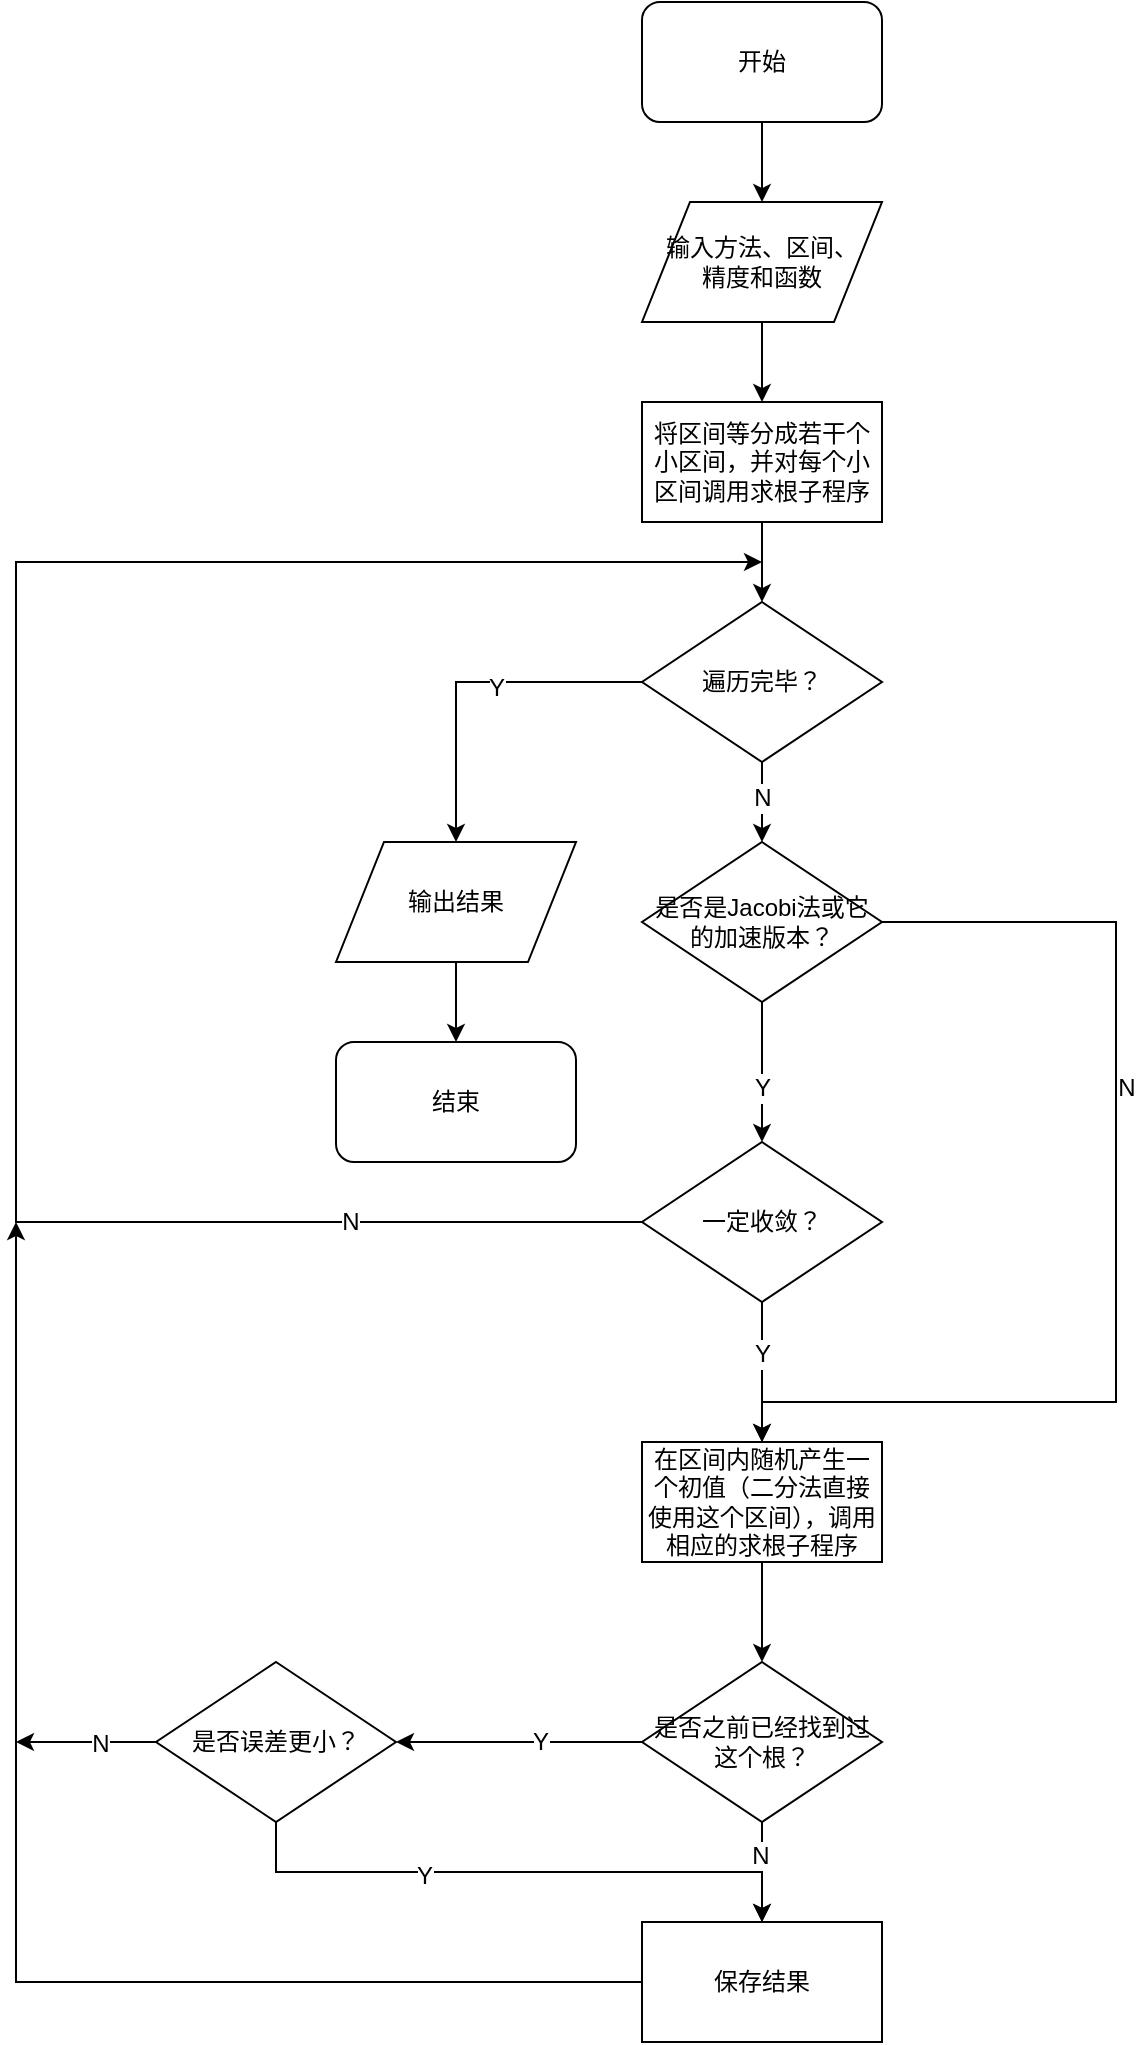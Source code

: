 <mxfile version="11.2.9" type="device" pages="1"><diagram id="sBBbZeGy8W5cYqdFSnGF" name="Page-1"><mxGraphModel dx="1024" dy="565" grid="1" gridSize="10" guides="1" tooltips="1" connect="1" arrows="1" fold="1" page="1" pageScale="1" pageWidth="827" pageHeight="1169" math="0" shadow="0"><root><mxCell id="0"/><mxCell id="1" parent="0"/><mxCell id="j_SDgPcIhOdv-on2jdpI-6" style="edgeStyle=orthogonalEdgeStyle;rounded=0;orthogonalLoop=1;jettySize=auto;html=1;exitX=0.5;exitY=1;exitDx=0;exitDy=0;entryX=0.5;entryY=0;entryDx=0;entryDy=0;" edge="1" parent="1" source="j_SDgPcIhOdv-on2jdpI-1" target="j_SDgPcIhOdv-on2jdpI-3"><mxGeometry relative="1" as="geometry"/></mxCell><mxCell id="j_SDgPcIhOdv-on2jdpI-1" value="开始" style="rounded=1;whiteSpace=wrap;html=1;" vertex="1" parent="1"><mxGeometry x="353" y="60" width="120" height="60" as="geometry"/></mxCell><mxCell id="j_SDgPcIhOdv-on2jdpI-7" style="edgeStyle=orthogonalEdgeStyle;rounded=0;orthogonalLoop=1;jettySize=auto;html=1;exitX=0.5;exitY=1;exitDx=0;exitDy=0;entryX=0.5;entryY=0;entryDx=0;entryDy=0;" edge="1" parent="1" source="j_SDgPcIhOdv-on2jdpI-3" target="j_SDgPcIhOdv-on2jdpI-4"><mxGeometry relative="1" as="geometry"/></mxCell><mxCell id="j_SDgPcIhOdv-on2jdpI-3" value="输入方法、区间、&lt;br&gt;精度和函数" style="shape=parallelogram;perimeter=parallelogramPerimeter;whiteSpace=wrap;html=1;" vertex="1" parent="1"><mxGeometry x="353" y="160" width="120" height="60" as="geometry"/></mxCell><mxCell id="j_SDgPcIhOdv-on2jdpI-9" style="edgeStyle=orthogonalEdgeStyle;rounded=0;orthogonalLoop=1;jettySize=auto;html=1;exitX=0.5;exitY=1;exitDx=0;exitDy=0;entryX=0.5;entryY=0;entryDx=0;entryDy=0;" edge="1" parent="1" source="j_SDgPcIhOdv-on2jdpI-4" target="j_SDgPcIhOdv-on2jdpI-5"><mxGeometry relative="1" as="geometry"/></mxCell><mxCell id="j_SDgPcIhOdv-on2jdpI-4" value="将区间等分成若干个小区间，并对每个小区间调用求根子程序" style="rounded=0;whiteSpace=wrap;html=1;" vertex="1" parent="1"><mxGeometry x="353" y="260" width="120" height="60" as="geometry"/></mxCell><mxCell id="j_SDgPcIhOdv-on2jdpI-14" style="edgeStyle=orthogonalEdgeStyle;rounded=0;orthogonalLoop=1;jettySize=auto;html=1;exitX=0;exitY=0.5;exitDx=0;exitDy=0;entryX=0.5;entryY=0;entryDx=0;entryDy=0;" edge="1" parent="1" source="j_SDgPcIhOdv-on2jdpI-5" target="j_SDgPcIhOdv-on2jdpI-12"><mxGeometry relative="1" as="geometry"/></mxCell><mxCell id="j_SDgPcIhOdv-on2jdpI-16" value="Y" style="text;html=1;resizable=0;points=[];align=center;verticalAlign=middle;labelBackgroundColor=#ffffff;" vertex="1" connectable="0" parent="j_SDgPcIhOdv-on2jdpI-14"><mxGeometry x="-0.151" y="3" relative="1" as="geometry"><mxPoint as="offset"/></mxGeometry></mxCell><mxCell id="j_SDgPcIhOdv-on2jdpI-18" style="edgeStyle=orthogonalEdgeStyle;rounded=0;orthogonalLoop=1;jettySize=auto;html=1;exitX=0.5;exitY=1;exitDx=0;exitDy=0;entryX=0.5;entryY=0;entryDx=0;entryDy=0;" edge="1" parent="1" source="j_SDgPcIhOdv-on2jdpI-5" target="j_SDgPcIhOdv-on2jdpI-17"><mxGeometry relative="1" as="geometry"><Array as="points"><mxPoint x="413" y="450"/><mxPoint x="413" y="450"/></Array></mxGeometry></mxCell><mxCell id="j_SDgPcIhOdv-on2jdpI-19" value="N" style="text;html=1;resizable=0;points=[];align=center;verticalAlign=middle;labelBackgroundColor=#ffffff;" vertex="1" connectable="0" parent="j_SDgPcIhOdv-on2jdpI-18"><mxGeometry x="-0.127" relative="1" as="geometry"><mxPoint as="offset"/></mxGeometry></mxCell><mxCell id="j_SDgPcIhOdv-on2jdpI-5" value="遍历完毕？" style="rhombus;whiteSpace=wrap;html=1;" vertex="1" parent="1"><mxGeometry x="353" y="360" width="120" height="80" as="geometry"/></mxCell><mxCell id="j_SDgPcIhOdv-on2jdpI-15" style="edgeStyle=orthogonalEdgeStyle;rounded=0;orthogonalLoop=1;jettySize=auto;html=1;exitX=0.5;exitY=1;exitDx=0;exitDy=0;entryX=0.5;entryY=0;entryDx=0;entryDy=0;" edge="1" parent="1" source="j_SDgPcIhOdv-on2jdpI-12" target="j_SDgPcIhOdv-on2jdpI-13"><mxGeometry relative="1" as="geometry"/></mxCell><mxCell id="j_SDgPcIhOdv-on2jdpI-12" value="输出结果" style="shape=parallelogram;perimeter=parallelogramPerimeter;whiteSpace=wrap;html=1;" vertex="1" parent="1"><mxGeometry x="200" y="480" width="120" height="60" as="geometry"/></mxCell><mxCell id="j_SDgPcIhOdv-on2jdpI-13" value="结束" style="rounded=1;whiteSpace=wrap;html=1;" vertex="1" parent="1"><mxGeometry x="200" y="580" width="120" height="60" as="geometry"/></mxCell><mxCell id="j_SDgPcIhOdv-on2jdpI-21" style="edgeStyle=orthogonalEdgeStyle;rounded=0;orthogonalLoop=1;jettySize=auto;html=1;exitX=0.5;exitY=1;exitDx=0;exitDy=0;entryX=0.5;entryY=0;entryDx=0;entryDy=0;" edge="1" parent="1" source="j_SDgPcIhOdv-on2jdpI-17" target="j_SDgPcIhOdv-on2jdpI-20"><mxGeometry relative="1" as="geometry"/></mxCell><mxCell id="j_SDgPcIhOdv-on2jdpI-22" value="Y" style="text;html=1;resizable=0;points=[];align=center;verticalAlign=middle;labelBackgroundColor=#ffffff;" vertex="1" connectable="0" parent="j_SDgPcIhOdv-on2jdpI-21"><mxGeometry x="0.224" relative="1" as="geometry"><mxPoint as="offset"/></mxGeometry></mxCell><mxCell id="j_SDgPcIhOdv-on2jdpI-44" style="edgeStyle=orthogonalEdgeStyle;rounded=0;orthogonalLoop=1;jettySize=auto;html=1;exitX=1;exitY=0.5;exitDx=0;exitDy=0;entryX=0.5;entryY=0;entryDx=0;entryDy=0;" edge="1" parent="1" source="j_SDgPcIhOdv-on2jdpI-17" target="j_SDgPcIhOdv-on2jdpI-23"><mxGeometry relative="1" as="geometry"><Array as="points"><mxPoint x="590" y="520"/><mxPoint x="590" y="760"/><mxPoint x="413" y="760"/></Array></mxGeometry></mxCell><mxCell id="j_SDgPcIhOdv-on2jdpI-45" value="N" style="text;html=1;resizable=0;points=[];align=center;verticalAlign=middle;labelBackgroundColor=#ffffff;" vertex="1" connectable="0" parent="j_SDgPcIhOdv-on2jdpI-44"><mxGeometry x="-0.281" y="5" relative="1" as="geometry"><mxPoint y="1" as="offset"/></mxGeometry></mxCell><mxCell id="j_SDgPcIhOdv-on2jdpI-17" value="是否是Jacobi法或它的加速版本？" style="rhombus;whiteSpace=wrap;html=1;" vertex="1" parent="1"><mxGeometry x="353" y="480" width="120" height="80" as="geometry"/></mxCell><mxCell id="j_SDgPcIhOdv-on2jdpI-24" style="edgeStyle=orthogonalEdgeStyle;rounded=0;orthogonalLoop=1;jettySize=auto;html=1;exitX=0.5;exitY=1;exitDx=0;exitDy=0;" edge="1" parent="1" source="j_SDgPcIhOdv-on2jdpI-20" target="j_SDgPcIhOdv-on2jdpI-23"><mxGeometry relative="1" as="geometry"/></mxCell><mxCell id="j_SDgPcIhOdv-on2jdpI-25" value="Y" style="text;html=1;resizable=0;points=[];align=center;verticalAlign=middle;labelBackgroundColor=#ffffff;" vertex="1" connectable="0" parent="j_SDgPcIhOdv-on2jdpI-24"><mxGeometry x="-0.275" relative="1" as="geometry"><mxPoint as="offset"/></mxGeometry></mxCell><mxCell id="j_SDgPcIhOdv-on2jdpI-26" style="edgeStyle=orthogonalEdgeStyle;rounded=0;orthogonalLoop=1;jettySize=auto;html=1;exitX=0;exitY=0.5;exitDx=0;exitDy=0;" edge="1" parent="1" source="j_SDgPcIhOdv-on2jdpI-20"><mxGeometry relative="1" as="geometry"><mxPoint x="413" y="340" as="targetPoint"/><Array as="points"><mxPoint x="40" y="670"/><mxPoint x="40" y="340"/></Array></mxGeometry></mxCell><mxCell id="j_SDgPcIhOdv-on2jdpI-43" value="N" style="text;html=1;resizable=0;points=[];align=center;verticalAlign=middle;labelBackgroundColor=#ffffff;" vertex="1" connectable="0" parent="j_SDgPcIhOdv-on2jdpI-26"><mxGeometry x="-0.712" relative="1" as="geometry"><mxPoint as="offset"/></mxGeometry></mxCell><mxCell id="j_SDgPcIhOdv-on2jdpI-20" value="一定收敛？" style="rhombus;whiteSpace=wrap;html=1;" vertex="1" parent="1"><mxGeometry x="353" y="630" width="120" height="80" as="geometry"/></mxCell><mxCell id="j_SDgPcIhOdv-on2jdpI-32" style="edgeStyle=orthogonalEdgeStyle;rounded=0;orthogonalLoop=1;jettySize=auto;html=1;exitX=0.5;exitY=1;exitDx=0;exitDy=0;" edge="1" parent="1" source="j_SDgPcIhOdv-on2jdpI-23" target="j_SDgPcIhOdv-on2jdpI-28"><mxGeometry relative="1" as="geometry"/></mxCell><mxCell id="j_SDgPcIhOdv-on2jdpI-23" value="在区间内随机产生一个初值（二分法直接使用这个区间），调用相应的求根子程序" style="rounded=0;whiteSpace=wrap;html=1;" vertex="1" parent="1"><mxGeometry x="353" y="780" width="120" height="60" as="geometry"/></mxCell><mxCell id="j_SDgPcIhOdv-on2jdpI-33" style="edgeStyle=orthogonalEdgeStyle;rounded=0;orthogonalLoop=1;jettySize=auto;html=1;exitX=0.5;exitY=1;exitDx=0;exitDy=0;" edge="1" parent="1" source="j_SDgPcIhOdv-on2jdpI-28" target="j_SDgPcIhOdv-on2jdpI-29"><mxGeometry relative="1" as="geometry"/></mxCell><mxCell id="j_SDgPcIhOdv-on2jdpI-34" value="N" style="text;html=1;resizable=0;points=[];align=center;verticalAlign=middle;labelBackgroundColor=#ffffff;" vertex="1" connectable="0" parent="j_SDgPcIhOdv-on2jdpI-33"><mxGeometry x="-0.003" y="-8" relative="1" as="geometry"><mxPoint x="7" y="-8" as="offset"/></mxGeometry></mxCell><mxCell id="j_SDgPcIhOdv-on2jdpI-36" style="edgeStyle=orthogonalEdgeStyle;rounded=0;orthogonalLoop=1;jettySize=auto;html=1;exitX=0;exitY=0.5;exitDx=0;exitDy=0;entryX=1;entryY=0.5;entryDx=0;entryDy=0;" edge="1" parent="1" source="j_SDgPcIhOdv-on2jdpI-28" target="j_SDgPcIhOdv-on2jdpI-38"><mxGeometry relative="1" as="geometry"><mxPoint x="290" y="930" as="targetPoint"/></mxGeometry></mxCell><mxCell id="j_SDgPcIhOdv-on2jdpI-37" value="Y" style="text;html=1;resizable=0;points=[];align=center;verticalAlign=middle;labelBackgroundColor=#ffffff;" vertex="1" connectable="0" parent="j_SDgPcIhOdv-on2jdpI-36"><mxGeometry x="-0.162" relative="1" as="geometry"><mxPoint as="offset"/></mxGeometry></mxCell><mxCell id="j_SDgPcIhOdv-on2jdpI-28" value="是否之前已经找到过这个根？" style="rhombus;whiteSpace=wrap;html=1;" vertex="1" parent="1"><mxGeometry x="353" y="890" width="120" height="80" as="geometry"/></mxCell><mxCell id="j_SDgPcIhOdv-on2jdpI-35" style="edgeStyle=orthogonalEdgeStyle;rounded=0;orthogonalLoop=1;jettySize=auto;html=1;exitX=0;exitY=0.5;exitDx=0;exitDy=0;" edge="1" parent="1" source="j_SDgPcIhOdv-on2jdpI-29"><mxGeometry relative="1" as="geometry"><mxPoint x="40" y="670" as="targetPoint"/><Array as="points"><mxPoint x="40" y="1050"/><mxPoint x="40" y="670"/></Array></mxGeometry></mxCell><mxCell id="j_SDgPcIhOdv-on2jdpI-29" value="保存结果" style="rounded=0;whiteSpace=wrap;html=1;" vertex="1" parent="1"><mxGeometry x="353" y="1020" width="120" height="60" as="geometry"/></mxCell><mxCell id="j_SDgPcIhOdv-on2jdpI-39" style="edgeStyle=orthogonalEdgeStyle;rounded=0;orthogonalLoop=1;jettySize=auto;html=1;exitX=0.5;exitY=1;exitDx=0;exitDy=0;entryX=0.5;entryY=0;entryDx=0;entryDy=0;" edge="1" parent="1" source="j_SDgPcIhOdv-on2jdpI-38" target="j_SDgPcIhOdv-on2jdpI-29"><mxGeometry relative="1" as="geometry"/></mxCell><mxCell id="j_SDgPcIhOdv-on2jdpI-40" value="Y" style="text;html=1;resizable=0;points=[];align=center;verticalAlign=middle;labelBackgroundColor=#ffffff;" vertex="1" connectable="0" parent="j_SDgPcIhOdv-on2jdpI-39"><mxGeometry x="-0.323" y="-2" relative="1" as="geometry"><mxPoint as="offset"/></mxGeometry></mxCell><mxCell id="j_SDgPcIhOdv-on2jdpI-41" style="edgeStyle=orthogonalEdgeStyle;rounded=0;orthogonalLoop=1;jettySize=auto;html=1;exitX=0;exitY=0.5;exitDx=0;exitDy=0;" edge="1" parent="1" source="j_SDgPcIhOdv-on2jdpI-38"><mxGeometry relative="1" as="geometry"><mxPoint x="40" y="930" as="targetPoint"/></mxGeometry></mxCell><mxCell id="j_SDgPcIhOdv-on2jdpI-42" value="N" style="text;html=1;resizable=0;points=[];align=center;verticalAlign=middle;labelBackgroundColor=#ffffff;" vertex="1" connectable="0" parent="j_SDgPcIhOdv-on2jdpI-41"><mxGeometry x="-0.002" y="-6" relative="1" as="geometry"><mxPoint x="6" y="6" as="offset"/></mxGeometry></mxCell><mxCell id="j_SDgPcIhOdv-on2jdpI-38" value="是否误差更小？" style="rhombus;whiteSpace=wrap;html=1;" vertex="1" parent="1"><mxGeometry x="110" y="890" width="120" height="80" as="geometry"/></mxCell></root></mxGraphModel></diagram></mxfile>